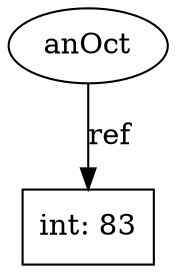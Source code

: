digraph G {
    overlap=false;

    name3412096 [label="anOct", shape="ellipse"];
    int8403336 [label="int: 83", shape="box"];

    name3412096 -> int8403336 [label="ref"];

}
